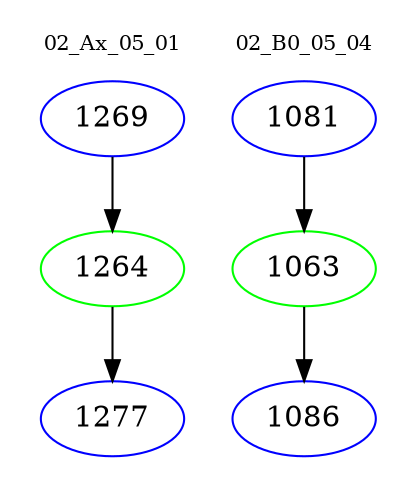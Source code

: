 digraph{
subgraph cluster_0 {
color = white
label = "02_Ax_05_01";
fontsize=10;
T0_1269 [label="1269", color="blue"]
T0_1269 -> T0_1264 [color="black"]
T0_1264 [label="1264", color="green"]
T0_1264 -> T0_1277 [color="black"]
T0_1277 [label="1277", color="blue"]
}
subgraph cluster_1 {
color = white
label = "02_B0_05_04";
fontsize=10;
T1_1081 [label="1081", color="blue"]
T1_1081 -> T1_1063 [color="black"]
T1_1063 [label="1063", color="green"]
T1_1063 -> T1_1086 [color="black"]
T1_1086 [label="1086", color="blue"]
}
}
